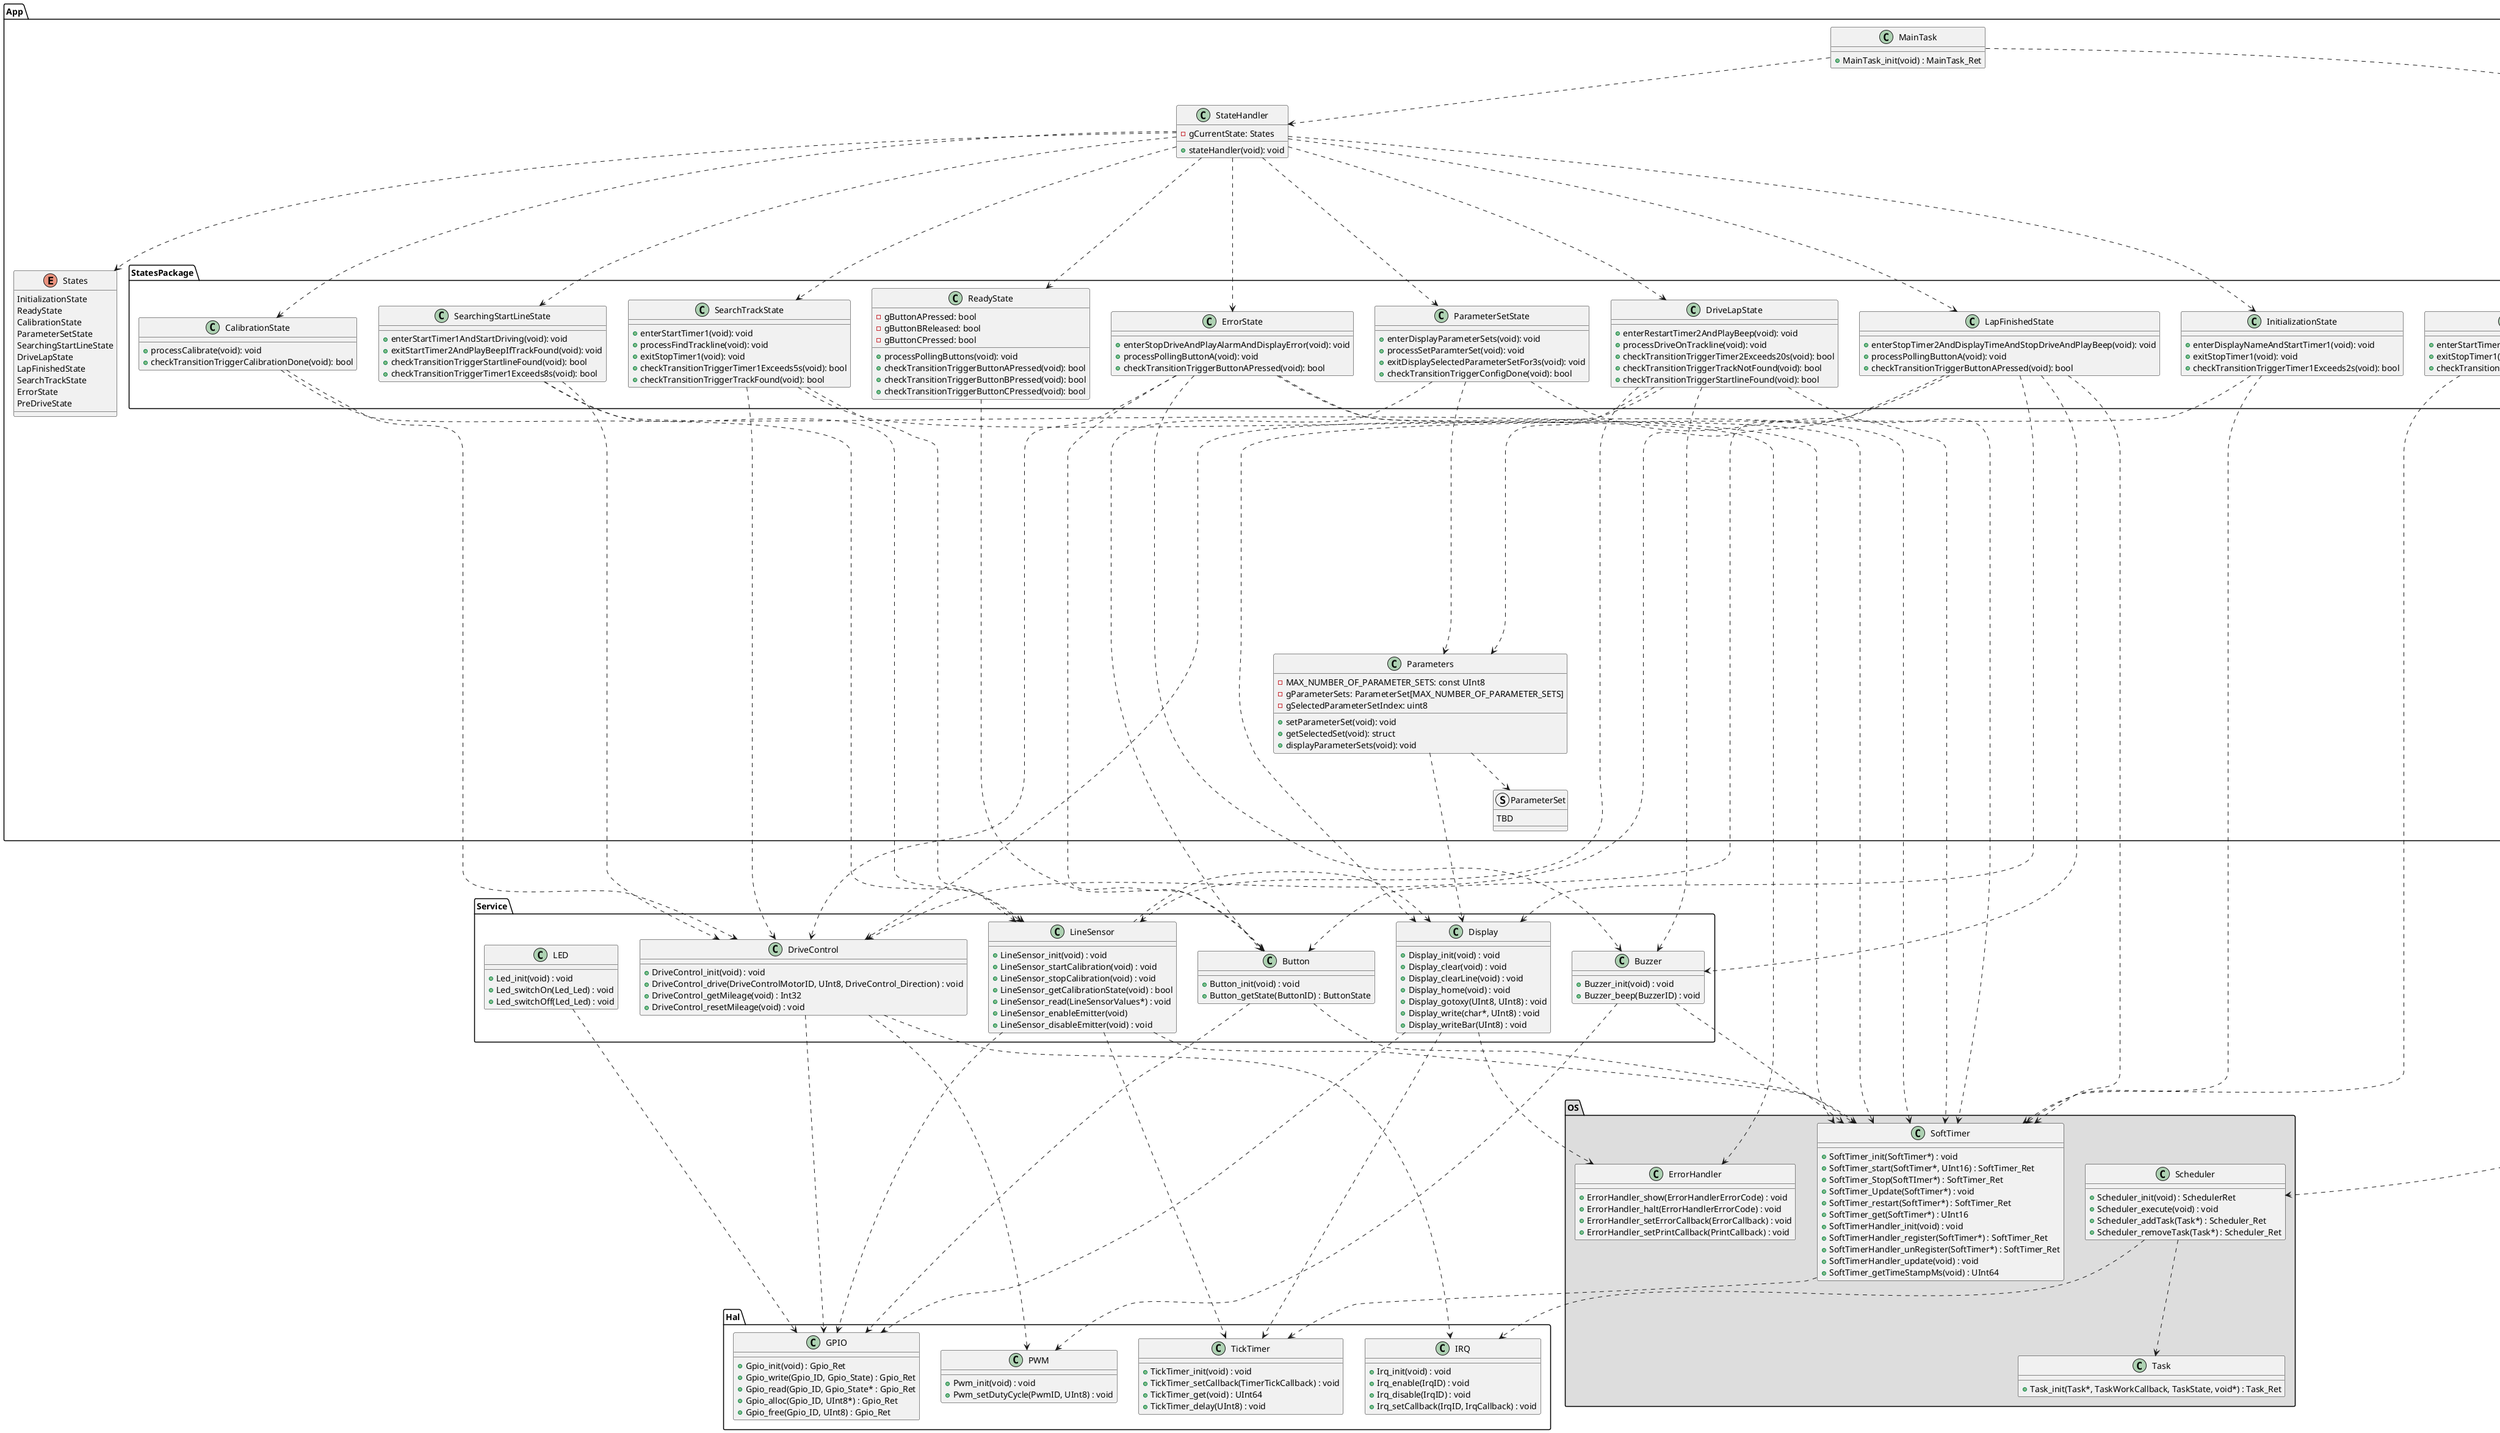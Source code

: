 @startuml classDiagram
top to bottom direction

package App
{
    class "MainTask" {
        + MainTask_init(void) : MainTask_Ret
    }
    
    class StateHandler
    {
        -gCurrentState: States
        +stateHandler(void): void
    }

    enum States
    {
        InitializationState
        ReadyState
        CalibrationState
        ParameterSetState
        SearchingStartLineState
        DriveLapState
        LapFinishedState
        SearchTrackState
        ErrorState
        PreDriveState
    }

    class Parameters
    {
        -MAX_NUMBER_OF_PARAMETER_SETS: const UInt8
        -gParameterSets: ParameterSet[MAX_NUMBER_OF_PARAMETER_SETS]
        -gSelectedParameterSetIndex: uint8
        +setParameterSet(void): void
        +getSelectedSet(void): struct
        +displayParameterSets(void): void
    }

    struct ParameterSet
    {
        TBD
    }

    package StatesPackage
    {
        class ReadyState
        {   
            -gButtonAPressed: bool
            -gButtonBReleased: bool
            -gButtonCPressed: bool
            +processPollingButtons(void): void
            +checkTransitionTriggerButtonAPressed(void): bool
            +checkTransitionTriggerButtonBPressed(void): bool
            +checkTransitionTriggerButtonCPressed(void): bool
        }

        class InitializationState
        {
            +enterDisplayNameAndStartTimer1(void): void
            +exitStopTimer1(void): void
            +checkTransitionTriggerTimer1Exceeds2s(void): bool
        }

        class PreDriveState
        {
            +enterStartTimer1AndWaitFor3s(void): void
            +exitStopTimer1(void): void
            +checkTransitionTriggerTimer1Exceeds3s(void): bool
        }


        class SearchingStartLineState
        {
            +enterStartTimer1AndStartDriving(void): void
            +exitStartTimer2AndPlayBeepIfTrackFound(void): void
            +checkTransitionTriggerStartlineFound(void): bool
            +checkTransitionTriggerTimer1Exceeds8s(void): bool
        }

        class LapFinishedState
        {
            +enterStopTimer2AndDisplayTimeAndStopDriveAndPlayBeep(void): void
            +processPollingButtonA(void): void
            +checkTransitionTriggerButtonAPressed(void): bool
        }

        class DriveLapState
        {
            +enterRestartTimer2AndPlayBeep(void): void
            +processDriveOnTrackline(void): void
            +checkTransitionTriggerTimer2Exceeds20s(void): bool
            +checkTransitionTriggerTrackNotFound(void): bool
            +checkTransitionTriggerStartlineFound(void): bool
        }

        class ParameterSetState
        {
            +enterDisplayParameterSets(void): void
            +processSetParamterSet(void): void
            +exitDisplaySelectedParameterSetFor3s(void): void
            +checkTransitionTriggerConfigDone(void): bool
        }

        class ErrorState
        {
            +enterStopDriveAndPlayAlarmAndDisplayError(void): void
            +processPollingButtonA(void): void
            +checkTransitionTriggerButtonAPressed(void): bool
        }

        class CalibrationState
        {
            +processCalibrate(void): void
            +checkTransitionTriggerCalibrationDone(void): bool
        }

        class SearchTrackState
        {
            +enterStartTimer1(void): void
            +processFindTrackline(void): void
            +exitStopTimer1(void): void
            +checkTransitionTriggerTimer1Exceeds5s(void): bool
            +checkTransitionTriggerTrackFound(void): bool
        }
    }
}

package Service
{
    class Button {
        + Button_init(void) : void
        + Button_getState(ButtonID) : ButtonState
    }

    class Buzzer {
        + Buzzer_init(void) : void
        + Buzzer_beep(BuzzerID) : void
    }

    class Display {
        + Display_init(void) : void
        + Display_clear(void) : void
        + Display_clearLine(void) : void
        + Display_home(void) : void
        + Display_gotoxy(UInt8, UInt8) : void
        + Display_write(char*, UInt8) : void
        + Display_writeBar(UInt8) : void
    }

    class LED {
        + Led_init(void) : void
        + Led_switchOn(Led_Led) : void
        + Led_switchOff(Led_Led) : void
    }

    class DriveControl {
        + DriveControl_init(void) : void
        + DriveControl_drive(DriveControlMotorID, UInt8, DriveControl_Direction) : void
        + DriveControl_getMileage(void) : Int32
        + DriveControl_resetMileage(void) : void
    }

    class LineSensor {
        + LineSensor_init(void) : void
        + LineSensor_startCalibration(void) : void
        + LineSensor_stopCalibration(void) : void
        + LineSensor_getCalibrationState(void) : bool
        + LineSensor_read(LineSensorValues*) : void
        + LineSensor_enableEmitter(void)
        + LineSensor_disableEmitter(void) : void
    }

}

package Hal
{
    class GPIO{
        + Gpio_init(void) : Gpio_Ret
        + Gpio_write(Gpio_ID, Gpio_State) : Gpio_Ret
        + Gpio_read(Gpio_ID, Gpio_State* : Gpio_Ret
        + Gpio_alloc(Gpio_ID, UInt8*) : Gpio_Ret
        + Gpio_free(Gpio_ID, UInt8) : Gpio_Ret
    }
    class PWM{
        + Pwm_init(void) : void
        + Pwm_setDutyCycle(PwmID, UInt8) : void
    }
    class TickTimer{
        + TickTimer_init(void) : void
        + TickTimer_setCallback(TimerTickCallback) : void
        + TickTimer_get(void) : UInt64
        + TickTimer_delay(UInt8) : void
    }
    class IRQ{
        + Irq_init(void) : void
        + Irq_enable(IrqID) : void
        + Irq_disable(IrqID) : void
        + Irq_setCallback(IrqID, IrqCallback) : void
    }
}

package "OS" #DDDDDD {
    class Scheduler {
        + Scheduler_init(void) : SchedulerRet
        + Scheduler_execute(void) : void
        + Scheduler_addTask(Task*) : Scheduler_Ret
        + Scheduler_removeTask(Task*) : Scheduler_Ret
    }

    class Task {
        + Task_init(Task*, TaskWorkCallback, TaskState, void*) : Task_Ret
    }

    class SoftTimer{
        + SoftTimer_init(SoftTimer*) : void
        + SoftTimer_start(SoftTimer*, UInt16) : SoftTimer_Ret
        + SoftTimer_Stop(SoftTImer*) : SoftTimer_Ret
        + SoftTimer_Update(SoftTimer*) : void
        + SoftTimer_restart(SoftTimer*) : SoftTimer_Ret
        + SoftTimer_get(SoftTimer*) : UInt16
        + SoftTimerHandler_init(void) : void
        + SoftTimerHandler_register(SoftTimer*) : SoftTimer_Ret
        + SoftTimerHandler_unRegister(SoftTimer*) : SoftTimer_Ret
        + SoftTimerHandler_update(void) : void
        + SoftTimer_getTimeStampMs(void) : UInt64
    }

    class ErrorHandler {
        + ErrorHandler_show(ErrorHandlerErrorCode) : void
        + ErrorHandler_halt(ErrorHandlerErrorCode) : void
        + ErrorHandler_setErrorCallback(ErrorCallback) : void
        + ErrorHandler_setPrintCallback(PrintCallback) : void
    }


' ++++++++++++++++++++++++++++++++
' App
MainTask ..> StateHandler

Scheduler <.up.. MainTask : register

StateHandler ..d..> InitializationState
StateHandler ..d..> ReadyState
StateHandler ..d..> CalibrationState
StateHandler ..d..> ParameterSetState
StateHandler ..d..> SearchingStartLineState
StateHandler ..d..> DriveLapState
StateHandler ..d..> LapFinishedState
StateHandler ..d..> SearchTrackState
StateHandler ..d..> ErrorState
StateHandler ..d..> States

Parameters ..d..> Display
Parameters ..> ParameterSet

InitializationState ..d..........> SoftTimer
InitializationState ..d..........> Display

ReadyState ..d....> Button

CalibrationState ..d........> LineSensor
CalibrationState ..d.....> DriveControl

ParameterSetState ..d....> Button
ParameterSetState ..d.....> Parameters
ParameterSetState ..d.....> SoftTimer

SearchingStartLineState ..d.....> SoftTimer
SearchingStartLineState ..d.........> DriveControl
SearchingStartLineState ..d.....> LineSensor

DriveLapState ..d.....> Buzzer
DriveLapState ..d....> Parameters
DriveLapState ..d....> DriveControl
DriveLapState ..d.....> LineSensor
DriveLapState ..d.....> SoftTimer

LapFinishedState ..d..> Button
LapFinishedState ..d.......> Buzzer
LapFinishedState ..d....> DriveControl
LapFinishedState ..d....> SoftTimer
LapFinishedState ..d....> Display

SearchTrackState ..d..> SoftTimer
SearchTrackState ..d......> DriveControl
SearchTrackState ..d..> LineSensor

ErrorState ..d....> Buzzer
ErrorState ..d.....> Button
ErrorState ..d.....> DriveControl
ErrorState ..d.....> ErrorHandler
ErrorState ..d.....> SoftTimer

PreDriveState ..d..> SoftTimer

' ++++++++++++++++++++++++++++++++
' Service

Button ....> GPIO
Button ..> SoftTimer

Buzzer ....> PWM
Buzzer ....> SoftTimer

Display ..> GPIO
Display ....> TickTimer
Display ..> ErrorHandler

DriveControl .....> GPIO
DriveControl ..> PWM
DriveControl ..> IRQ

LED ..> GPIO

LineSensor ..> SoftTimer
LineSensor ..> GPIO
LineSensor ..> TickTimer
LineSensor .r.> Display

' ++++++++++++++++++++++++++++++++
' OS

' ErrorHandler ..> HAL

SoftTimer ..> TickTimer

Scheduler ..> Task
Scheduler ..> IRQ


@enduml